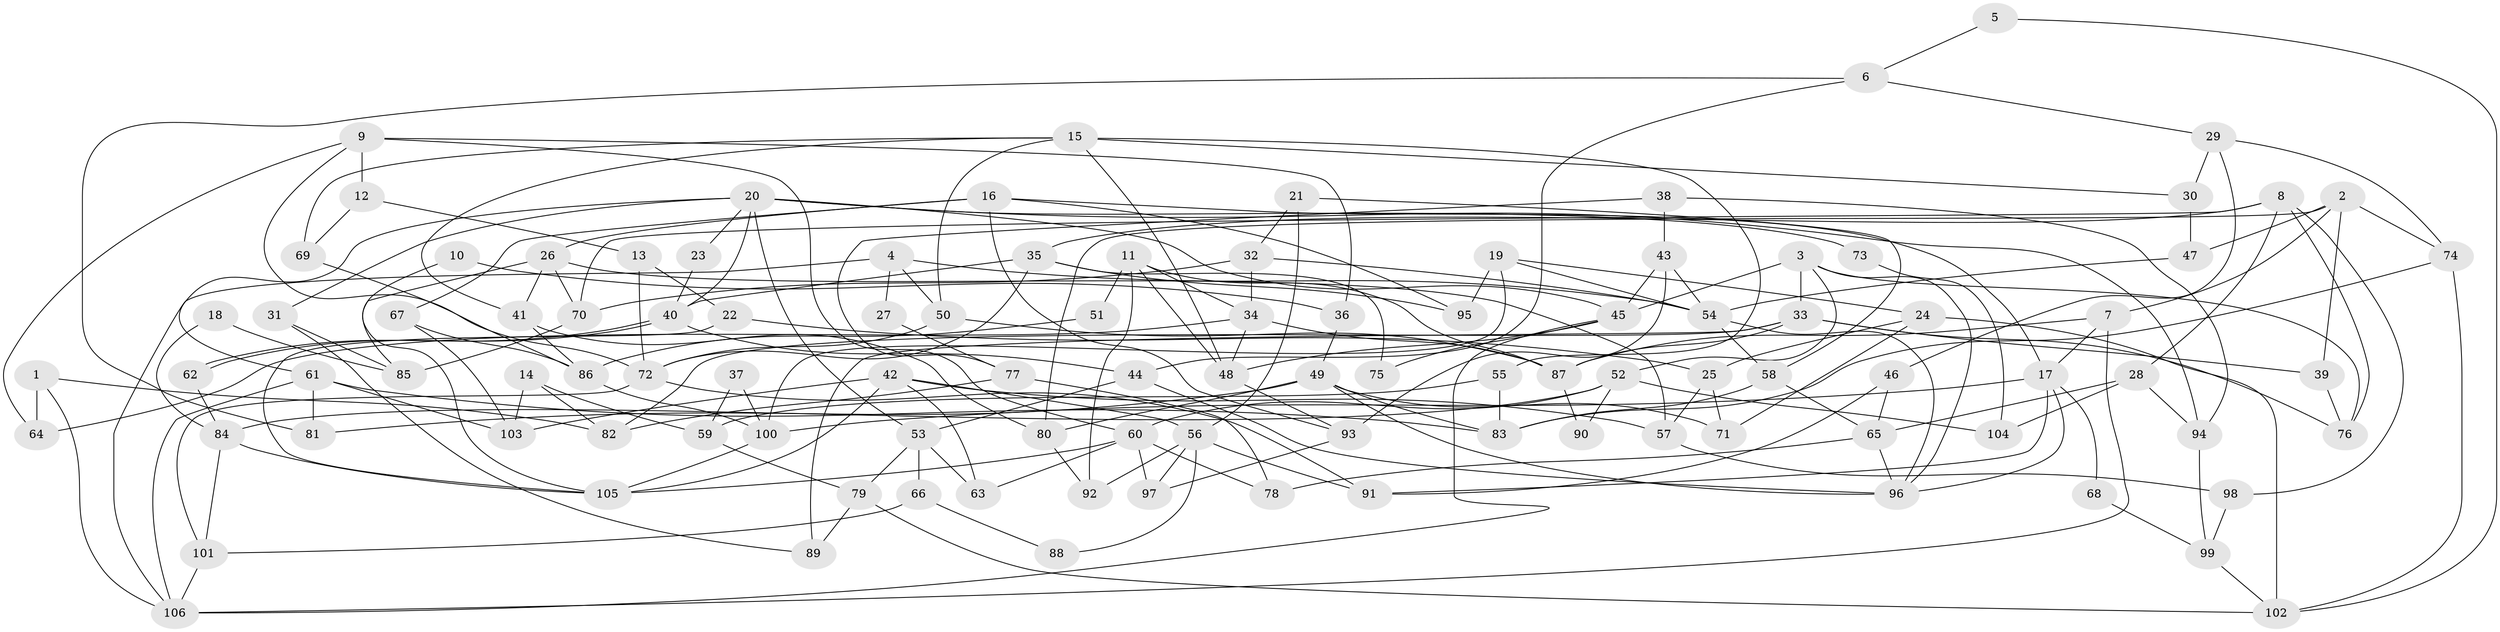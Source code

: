 // coarse degree distribution, {9: 0.03125, 8: 0.0625, 2: 0.15625, 3: 0.171875, 13: 0.03125, 6: 0.09375, 5: 0.171875, 7: 0.03125, 4: 0.21875, 10: 0.015625, 12: 0.015625}
// Generated by graph-tools (version 1.1) at 2025/51/03/04/25 22:51:14]
// undirected, 106 vertices, 212 edges
graph export_dot {
  node [color=gray90,style=filled];
  1;
  2;
  3;
  4;
  5;
  6;
  7;
  8;
  9;
  10;
  11;
  12;
  13;
  14;
  15;
  16;
  17;
  18;
  19;
  20;
  21;
  22;
  23;
  24;
  25;
  26;
  27;
  28;
  29;
  30;
  31;
  32;
  33;
  34;
  35;
  36;
  37;
  38;
  39;
  40;
  41;
  42;
  43;
  44;
  45;
  46;
  47;
  48;
  49;
  50;
  51;
  52;
  53;
  54;
  55;
  56;
  57;
  58;
  59;
  60;
  61;
  62;
  63;
  64;
  65;
  66;
  67;
  68;
  69;
  70;
  71;
  72;
  73;
  74;
  75;
  76;
  77;
  78;
  79;
  80;
  81;
  82;
  83;
  84;
  85;
  86;
  87;
  88;
  89;
  90;
  91;
  92;
  93;
  94;
  95;
  96;
  97;
  98;
  99;
  100;
  101;
  102;
  103;
  104;
  105;
  106;
  1 -- 106;
  1 -- 82;
  1 -- 64;
  2 -- 39;
  2 -- 80;
  2 -- 7;
  2 -- 47;
  2 -- 74;
  3 -- 45;
  3 -- 33;
  3 -- 52;
  3 -- 76;
  3 -- 96;
  4 -- 106;
  4 -- 54;
  4 -- 27;
  4 -- 50;
  5 -- 6;
  5 -- 102;
  6 -- 44;
  6 -- 81;
  6 -- 29;
  7 -- 87;
  7 -- 17;
  7 -- 106;
  8 -- 76;
  8 -- 28;
  8 -- 35;
  8 -- 70;
  8 -- 98;
  9 -- 72;
  9 -- 60;
  9 -- 12;
  9 -- 36;
  9 -- 64;
  10 -- 36;
  10 -- 105;
  11 -- 87;
  11 -- 34;
  11 -- 48;
  11 -- 51;
  11 -- 92;
  12 -- 13;
  12 -- 69;
  13 -- 22;
  13 -- 72;
  14 -- 103;
  14 -- 59;
  14 -- 82;
  15 -- 41;
  15 -- 48;
  15 -- 30;
  15 -- 50;
  15 -- 55;
  15 -- 69;
  16 -- 26;
  16 -- 17;
  16 -- 67;
  16 -- 93;
  16 -- 95;
  17 -- 96;
  17 -- 68;
  17 -- 91;
  17 -- 100;
  18 -- 85;
  18 -- 84;
  19 -- 95;
  19 -- 54;
  19 -- 24;
  19 -- 100;
  20 -- 94;
  20 -- 40;
  20 -- 23;
  20 -- 31;
  20 -- 45;
  20 -- 53;
  20 -- 61;
  20 -- 73;
  21 -- 32;
  21 -- 56;
  21 -- 58;
  22 -- 105;
  22 -- 25;
  23 -- 40;
  24 -- 71;
  24 -- 25;
  24 -- 102;
  25 -- 57;
  25 -- 71;
  26 -- 41;
  26 -- 70;
  26 -- 57;
  26 -- 85;
  27 -- 77;
  28 -- 94;
  28 -- 65;
  28 -- 104;
  29 -- 46;
  29 -- 30;
  29 -- 74;
  30 -- 47;
  31 -- 85;
  31 -- 89;
  32 -- 54;
  32 -- 34;
  32 -- 70;
  33 -- 89;
  33 -- 87;
  33 -- 39;
  33 -- 76;
  33 -- 82;
  34 -- 64;
  34 -- 48;
  34 -- 87;
  35 -- 72;
  35 -- 40;
  35 -- 75;
  35 -- 95;
  36 -- 49;
  37 -- 59;
  37 -- 100;
  38 -- 43;
  38 -- 77;
  38 -- 94;
  39 -- 76;
  40 -- 62;
  40 -- 62;
  40 -- 44;
  41 -- 80;
  41 -- 86;
  42 -- 103;
  42 -- 63;
  42 -- 56;
  42 -- 57;
  42 -- 105;
  43 -- 54;
  43 -- 45;
  43 -- 93;
  44 -- 96;
  44 -- 53;
  45 -- 48;
  45 -- 75;
  45 -- 106;
  46 -- 65;
  46 -- 91;
  47 -- 54;
  48 -- 93;
  49 -- 83;
  49 -- 96;
  49 -- 71;
  49 -- 80;
  49 -- 81;
  50 -- 72;
  50 -- 87;
  51 -- 86;
  52 -- 84;
  52 -- 60;
  52 -- 90;
  52 -- 104;
  53 -- 63;
  53 -- 66;
  53 -- 79;
  54 -- 58;
  54 -- 96;
  55 -- 83;
  55 -- 59;
  56 -- 97;
  56 -- 88;
  56 -- 91;
  56 -- 92;
  57 -- 98;
  58 -- 83;
  58 -- 65;
  59 -- 79;
  60 -- 105;
  60 -- 63;
  60 -- 78;
  60 -- 97;
  61 -- 106;
  61 -- 81;
  61 -- 83;
  61 -- 103;
  62 -- 84;
  65 -- 96;
  65 -- 78;
  66 -- 101;
  66 -- 88;
  67 -- 86;
  67 -- 103;
  68 -- 99;
  69 -- 86;
  70 -- 85;
  72 -- 91;
  72 -- 101;
  73 -- 104;
  74 -- 83;
  74 -- 102;
  77 -- 82;
  77 -- 78;
  79 -- 102;
  79 -- 89;
  80 -- 92;
  84 -- 105;
  84 -- 101;
  86 -- 100;
  87 -- 90;
  93 -- 97;
  94 -- 99;
  98 -- 99;
  99 -- 102;
  100 -- 105;
  101 -- 106;
}
